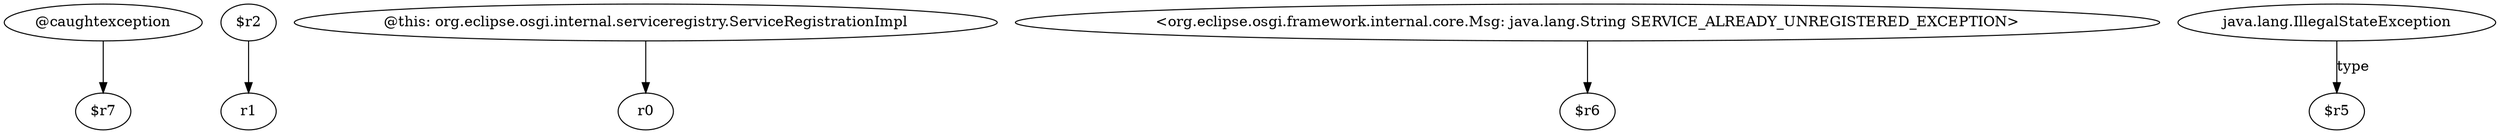 digraph g {
0[label="@caughtexception"]
1[label="$r7"]
0->1[label=""]
2[label="$r2"]
3[label="r1"]
2->3[label=""]
4[label="@this: org.eclipse.osgi.internal.serviceregistry.ServiceRegistrationImpl"]
5[label="r0"]
4->5[label=""]
6[label="<org.eclipse.osgi.framework.internal.core.Msg: java.lang.String SERVICE_ALREADY_UNREGISTERED_EXCEPTION>"]
7[label="$r6"]
6->7[label=""]
8[label="java.lang.IllegalStateException"]
9[label="$r5"]
8->9[label="type"]
}